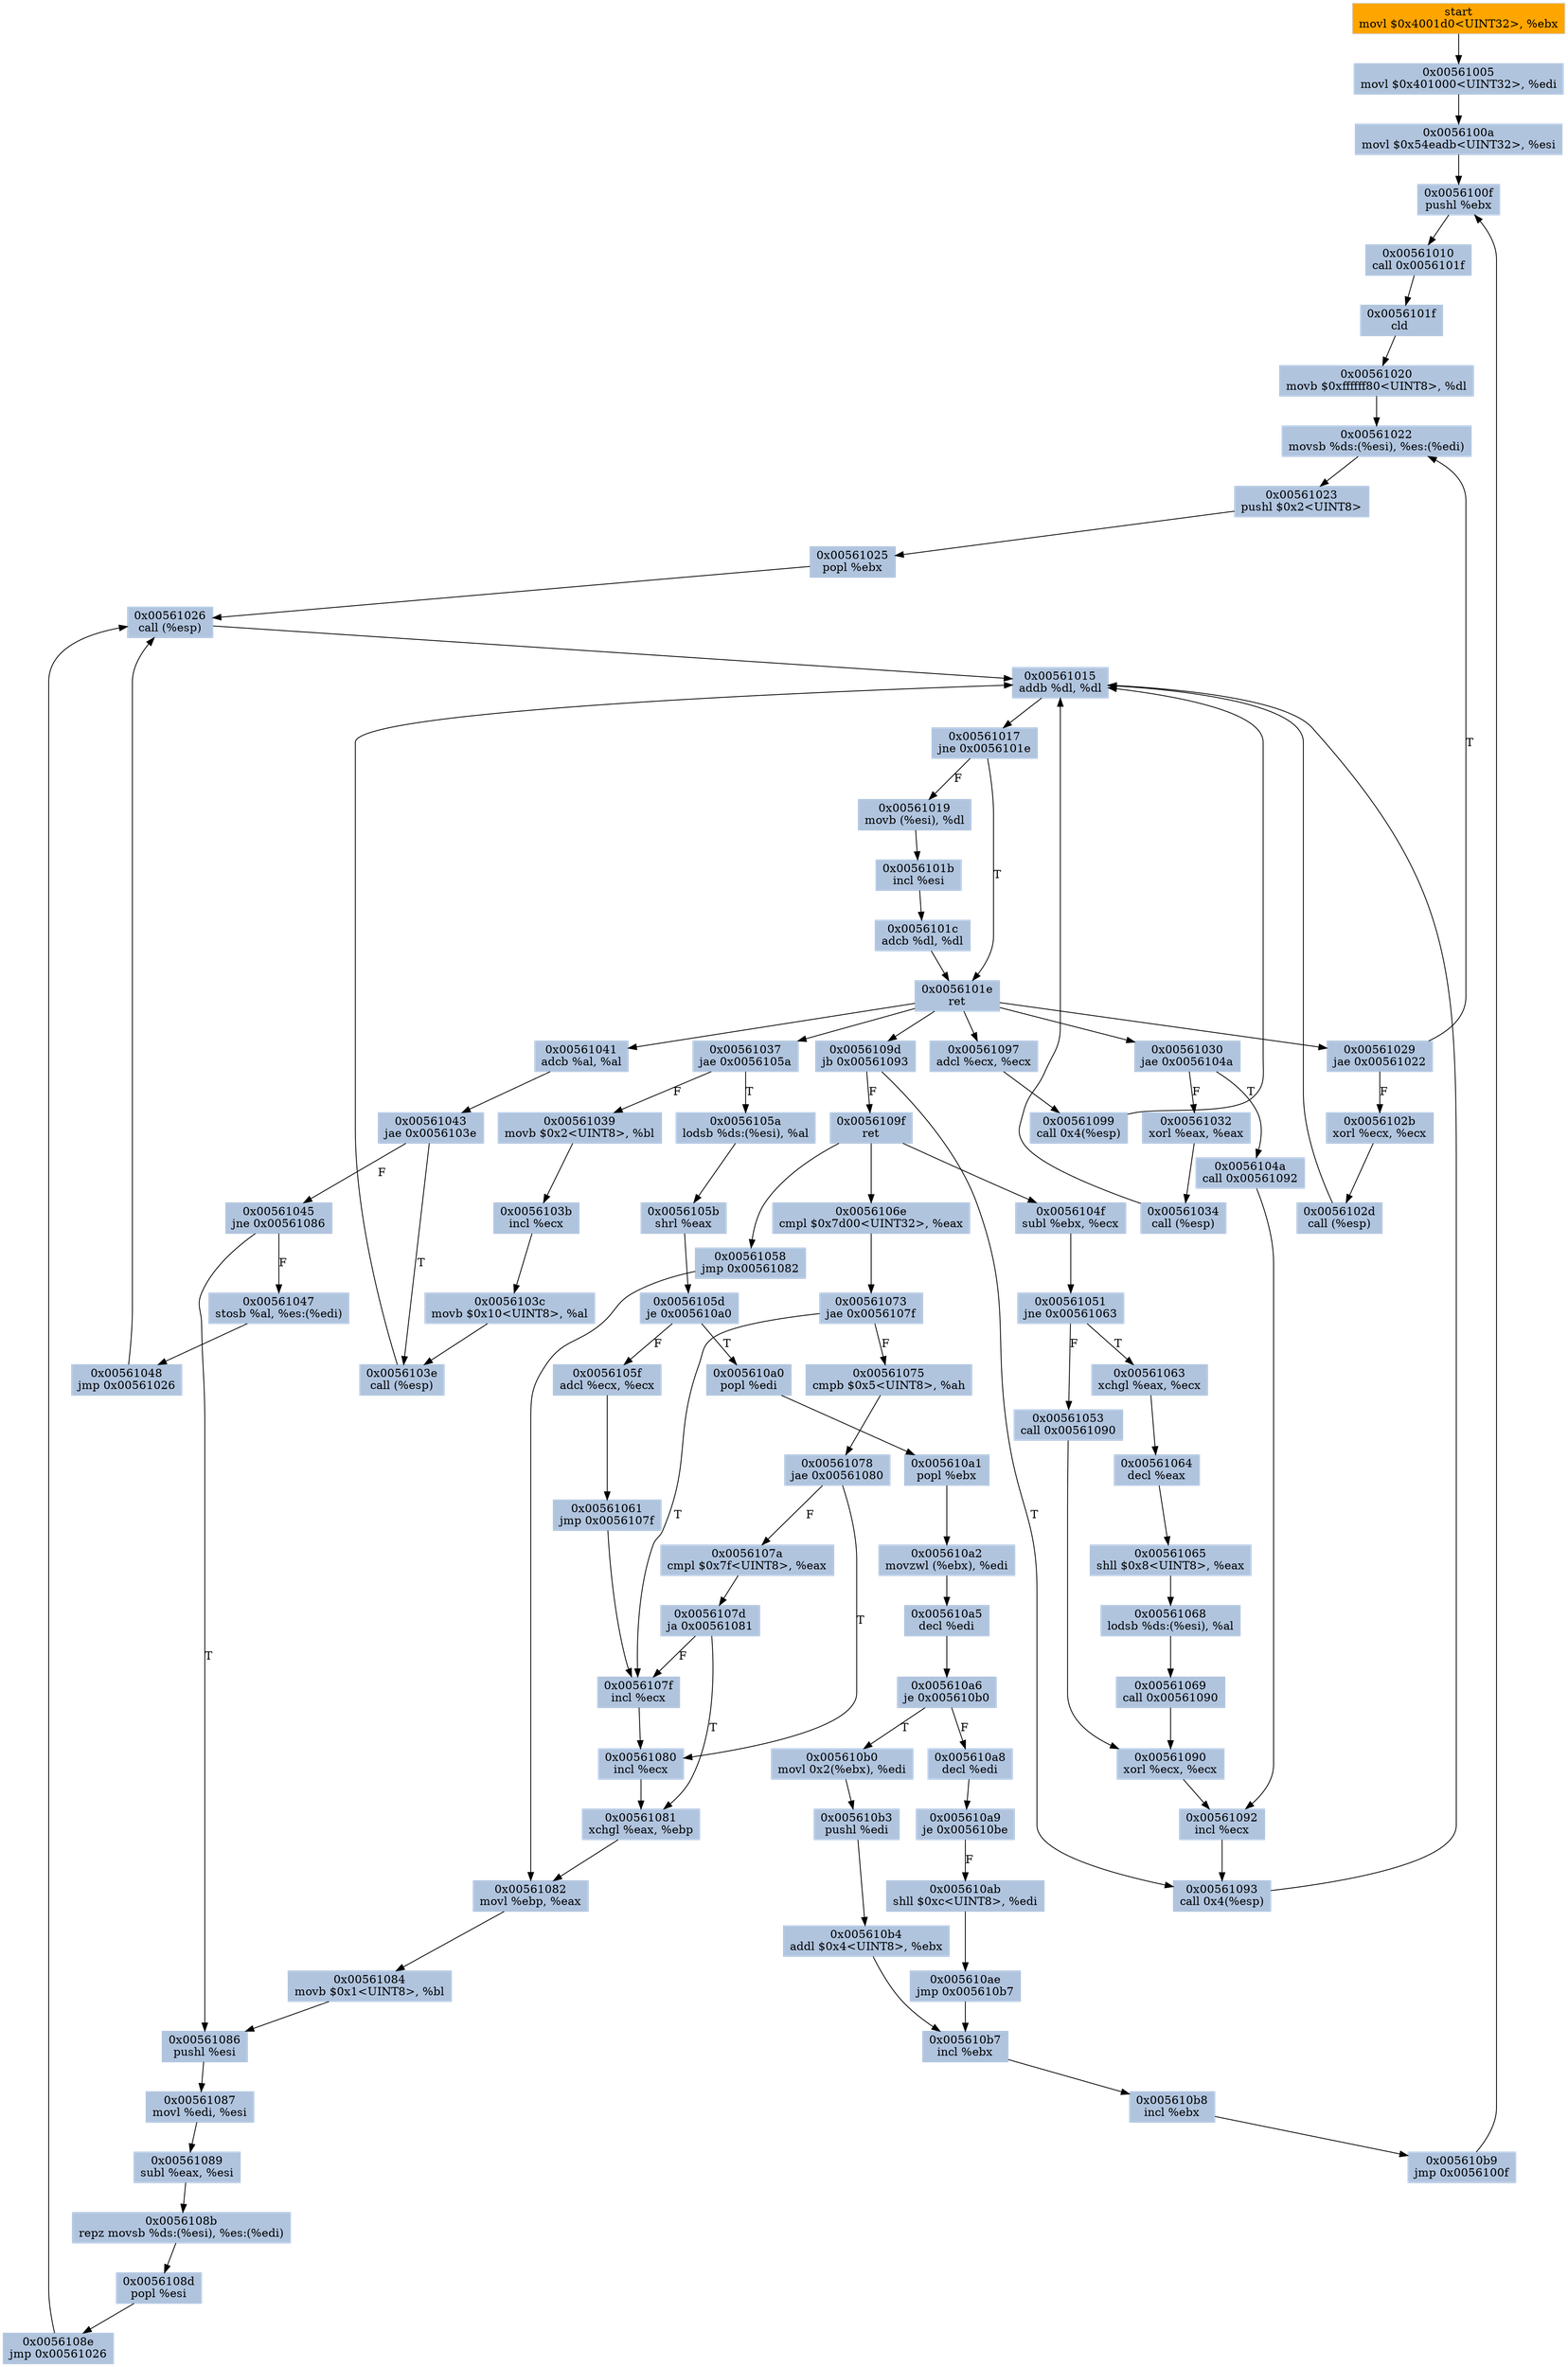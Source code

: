 digraph G {
node[shape=rectangle,style=filled,fillcolor=lightsteelblue,color=lightsteelblue]
bgcolor="transparent"
a0x00561000movl_0x4001d0UINT32_ebx[label="start\nmovl $0x4001d0<UINT32>, %ebx",fillcolor="orange",color="lightgrey"];
a0x00561005movl_0x401000UINT32_edi[label="0x00561005\nmovl $0x401000<UINT32>, %edi"];
a0x0056100amovl_0x54eadbUINT32_esi[label="0x0056100a\nmovl $0x54eadb<UINT32>, %esi"];
a0x0056100fpushl_ebx[label="0x0056100f\npushl %ebx"];
a0x00561010call_0x0056101f[label="0x00561010\ncall 0x0056101f"];
a0x0056101fcld_[label="0x0056101f\ncld "];
a0x00561020movb_0xffffff80UINT8_dl[label="0x00561020\nmovb $0xffffff80<UINT8>, %dl"];
a0x00561022movsb_ds_esi__es_edi_[label="0x00561022\nmovsb %ds:(%esi), %es:(%edi)"];
a0x00561023pushl_0x2UINT8[label="0x00561023\npushl $0x2<UINT8>"];
a0x00561025popl_ebx[label="0x00561025\npopl %ebx"];
a0x00561026call_esp_[label="0x00561026\ncall (%esp)"];
a0x00561015addb_dl_dl[label="0x00561015\naddb %dl, %dl"];
a0x00561017jne_0x0056101e[label="0x00561017\njne 0x0056101e"];
a0x00561019movb_esi__dl[label="0x00561019\nmovb (%esi), %dl"];
a0x0056101bincl_esi[label="0x0056101b\nincl %esi"];
a0x0056101cadcb_dl_dl[label="0x0056101c\nadcb %dl, %dl"];
a0x0056101eret[label="0x0056101e\nret"];
a0x00561029jae_0x00561022[label="0x00561029\njae 0x00561022"];
a0x0056102bxorl_ecx_ecx[label="0x0056102b\nxorl %ecx, %ecx"];
a0x0056102dcall_esp_[label="0x0056102d\ncall (%esp)"];
a0x00561030jae_0x0056104a[label="0x00561030\njae 0x0056104a"];
a0x00561032xorl_eax_eax[label="0x00561032\nxorl %eax, %eax"];
a0x00561034call_esp_[label="0x00561034\ncall (%esp)"];
a0x00561037jae_0x0056105a[label="0x00561037\njae 0x0056105a"];
a0x00561039movb_0x2UINT8_bl[label="0x00561039\nmovb $0x2<UINT8>, %bl"];
a0x0056103bincl_ecx[label="0x0056103b\nincl %ecx"];
a0x0056103cmovb_0x10UINT8_al[label="0x0056103c\nmovb $0x10<UINT8>, %al"];
a0x0056103ecall_esp_[label="0x0056103e\ncall (%esp)"];
a0x00561041adcb_al_al[label="0x00561041\nadcb %al, %al"];
a0x00561043jae_0x0056103e[label="0x00561043\njae 0x0056103e"];
a0x00561045jne_0x00561086[label="0x00561045\njne 0x00561086"];
a0x00561047stosb_al_es_edi_[label="0x00561047\nstosb %al, %es:(%edi)"];
a0x00561048jmp_0x00561026[label="0x00561048\njmp 0x00561026"];
a0x0056105alodsb_ds_esi__al[label="0x0056105a\nlodsb %ds:(%esi), %al"];
a0x0056105bshrl_eax[label="0x0056105b\nshrl %eax"];
a0x0056105dje_0x005610a0[label="0x0056105d\nje 0x005610a0"];
a0x0056105fadcl_ecx_ecx[label="0x0056105f\nadcl %ecx, %ecx"];
a0x00561061jmp_0x0056107f[label="0x00561061\njmp 0x0056107f"];
a0x0056107fincl_ecx[label="0x0056107f\nincl %ecx"];
a0x00561080incl_ecx[label="0x00561080\nincl %ecx"];
a0x00561081xchgl_eax_ebp[label="0x00561081\nxchgl %eax, %ebp"];
a0x00561082movl_ebp_eax[label="0x00561082\nmovl %ebp, %eax"];
a0x00561084movb_0x1UINT8_bl[label="0x00561084\nmovb $0x1<UINT8>, %bl"];
a0x00561086pushl_esi[label="0x00561086\npushl %esi"];
a0x00561087movl_edi_esi[label="0x00561087\nmovl %edi, %esi"];
a0x00561089subl_eax_esi[label="0x00561089\nsubl %eax, %esi"];
a0x0056108brepz_movsb_ds_esi__es_edi_[label="0x0056108b\nrepz movsb %ds:(%esi), %es:(%edi)"];
a0x0056108dpopl_esi[label="0x0056108d\npopl %esi"];
a0x0056108ejmp_0x00561026[label="0x0056108e\njmp 0x00561026"];
a0x0056104acall_0x00561092[label="0x0056104a\ncall 0x00561092"];
a0x00561092incl_ecx[label="0x00561092\nincl %ecx"];
a0x00561093call_0x4esp_[label="0x00561093\ncall 0x4(%esp)"];
a0x00561097adcl_ecx_ecx[label="0x00561097\nadcl %ecx, %ecx"];
a0x00561099call_0x4esp_[label="0x00561099\ncall 0x4(%esp)"];
a0x0056109djb_0x00561093[label="0x0056109d\njb 0x00561093"];
a0x0056109fret[label="0x0056109f\nret"];
a0x0056104fsubl_ebx_ecx[label="0x0056104f\nsubl %ebx, %ecx"];
a0x00561051jne_0x00561063[label="0x00561051\njne 0x00561063"];
a0x00561063xchgl_eax_ecx[label="0x00561063\nxchgl %eax, %ecx"];
a0x00561064decl_eax[label="0x00561064\ndecl %eax"];
a0x00561065shll_0x8UINT8_eax[label="0x00561065\nshll $0x8<UINT8>, %eax"];
a0x00561068lodsb_ds_esi__al[label="0x00561068\nlodsb %ds:(%esi), %al"];
a0x00561069call_0x00561090[label="0x00561069\ncall 0x00561090"];
a0x00561090xorl_ecx_ecx[label="0x00561090\nxorl %ecx, %ecx"];
a0x0056106ecmpl_0x7d00UINT32_eax[label="0x0056106e\ncmpl $0x7d00<UINT32>, %eax"];
a0x00561073jae_0x0056107f[label="0x00561073\njae 0x0056107f"];
a0x00561075cmpb_0x5UINT8_ah[label="0x00561075\ncmpb $0x5<UINT8>, %ah"];
a0x00561078jae_0x00561080[label="0x00561078\njae 0x00561080"];
a0x0056107acmpl_0x7fUINT8_eax[label="0x0056107a\ncmpl $0x7f<UINT8>, %eax"];
a0x0056107dja_0x00561081[label="0x0056107d\nja 0x00561081"];
a0x00561053call_0x00561090[label="0x00561053\ncall 0x00561090"];
a0x00561058jmp_0x00561082[label="0x00561058\njmp 0x00561082"];
a0x005610a0popl_edi[label="0x005610a0\npopl %edi"];
a0x005610a1popl_ebx[label="0x005610a1\npopl %ebx"];
a0x005610a2movzwl_ebx__edi[label="0x005610a2\nmovzwl (%ebx), %edi"];
a0x005610a5decl_edi[label="0x005610a5\ndecl %edi"];
a0x005610a6je_0x005610b0[label="0x005610a6\nje 0x005610b0"];
a0x005610a8decl_edi[label="0x005610a8\ndecl %edi"];
a0x005610a9je_0x005610be[label="0x005610a9\nje 0x005610be"];
a0x005610abshll_0xcUINT8_edi[label="0x005610ab\nshll $0xc<UINT8>, %edi"];
a0x005610aejmp_0x005610b7[label="0x005610ae\njmp 0x005610b7"];
a0x005610b7incl_ebx[label="0x005610b7\nincl %ebx"];
a0x005610b8incl_ebx[label="0x005610b8\nincl %ebx"];
a0x005610b9jmp_0x0056100f[label="0x005610b9\njmp 0x0056100f"];
a0x005610b0movl_0x2ebx__edi[label="0x005610b0\nmovl 0x2(%ebx), %edi"];
a0x005610b3pushl_edi[label="0x005610b3\npushl %edi"];
a0x005610b4addl_0x4UINT8_ebx[label="0x005610b4\naddl $0x4<UINT8>, %ebx"];
a0x00561000movl_0x4001d0UINT32_ebx -> a0x00561005movl_0x401000UINT32_edi [color="#000000"];
a0x00561005movl_0x401000UINT32_edi -> a0x0056100amovl_0x54eadbUINT32_esi [color="#000000"];
a0x0056100amovl_0x54eadbUINT32_esi -> a0x0056100fpushl_ebx [color="#000000"];
a0x0056100fpushl_ebx -> a0x00561010call_0x0056101f [color="#000000"];
a0x00561010call_0x0056101f -> a0x0056101fcld_ [color="#000000"];
a0x0056101fcld_ -> a0x00561020movb_0xffffff80UINT8_dl [color="#000000"];
a0x00561020movb_0xffffff80UINT8_dl -> a0x00561022movsb_ds_esi__es_edi_ [color="#000000"];
a0x00561022movsb_ds_esi__es_edi_ -> a0x00561023pushl_0x2UINT8 [color="#000000"];
a0x00561023pushl_0x2UINT8 -> a0x00561025popl_ebx [color="#000000"];
a0x00561025popl_ebx -> a0x00561026call_esp_ [color="#000000"];
a0x00561026call_esp_ -> a0x00561015addb_dl_dl [color="#000000"];
a0x00561015addb_dl_dl -> a0x00561017jne_0x0056101e [color="#000000"];
a0x00561017jne_0x0056101e -> a0x00561019movb_esi__dl [color="#000000",label="F"];
a0x00561019movb_esi__dl -> a0x0056101bincl_esi [color="#000000"];
a0x0056101bincl_esi -> a0x0056101cadcb_dl_dl [color="#000000"];
a0x0056101cadcb_dl_dl -> a0x0056101eret [color="#000000"];
a0x0056101eret -> a0x00561029jae_0x00561022 [color="#000000"];
a0x00561029jae_0x00561022 -> a0x00561022movsb_ds_esi__es_edi_ [color="#000000",label="T"];
a0x00561017jne_0x0056101e -> a0x0056101eret [color="#000000",label="T"];
a0x00561029jae_0x00561022 -> a0x0056102bxorl_ecx_ecx [color="#000000",label="F"];
a0x0056102bxorl_ecx_ecx -> a0x0056102dcall_esp_ [color="#000000"];
a0x0056102dcall_esp_ -> a0x00561015addb_dl_dl [color="#000000"];
a0x0056101eret -> a0x00561030jae_0x0056104a [color="#000000"];
a0x00561030jae_0x0056104a -> a0x00561032xorl_eax_eax [color="#000000",label="F"];
a0x00561032xorl_eax_eax -> a0x00561034call_esp_ [color="#000000"];
a0x00561034call_esp_ -> a0x00561015addb_dl_dl [color="#000000"];
a0x0056101eret -> a0x00561037jae_0x0056105a [color="#000000"];
a0x00561037jae_0x0056105a -> a0x00561039movb_0x2UINT8_bl [color="#000000",label="F"];
a0x00561039movb_0x2UINT8_bl -> a0x0056103bincl_ecx [color="#000000"];
a0x0056103bincl_ecx -> a0x0056103cmovb_0x10UINT8_al [color="#000000"];
a0x0056103cmovb_0x10UINT8_al -> a0x0056103ecall_esp_ [color="#000000"];
a0x0056103ecall_esp_ -> a0x00561015addb_dl_dl [color="#000000"];
a0x0056101eret -> a0x00561041adcb_al_al [color="#000000"];
a0x00561041adcb_al_al -> a0x00561043jae_0x0056103e [color="#000000"];
a0x00561043jae_0x0056103e -> a0x0056103ecall_esp_ [color="#000000",label="T"];
a0x00561043jae_0x0056103e -> a0x00561045jne_0x00561086 [color="#000000",label="F"];
a0x00561045jne_0x00561086 -> a0x00561047stosb_al_es_edi_ [color="#000000",label="F"];
a0x00561047stosb_al_es_edi_ -> a0x00561048jmp_0x00561026 [color="#000000"];
a0x00561048jmp_0x00561026 -> a0x00561026call_esp_ [color="#000000"];
a0x00561037jae_0x0056105a -> a0x0056105alodsb_ds_esi__al [color="#000000",label="T"];
a0x0056105alodsb_ds_esi__al -> a0x0056105bshrl_eax [color="#000000"];
a0x0056105bshrl_eax -> a0x0056105dje_0x005610a0 [color="#000000"];
a0x0056105dje_0x005610a0 -> a0x0056105fadcl_ecx_ecx [color="#000000",label="F"];
a0x0056105fadcl_ecx_ecx -> a0x00561061jmp_0x0056107f [color="#000000"];
a0x00561061jmp_0x0056107f -> a0x0056107fincl_ecx [color="#000000"];
a0x0056107fincl_ecx -> a0x00561080incl_ecx [color="#000000"];
a0x00561080incl_ecx -> a0x00561081xchgl_eax_ebp [color="#000000"];
a0x00561081xchgl_eax_ebp -> a0x00561082movl_ebp_eax [color="#000000"];
a0x00561082movl_ebp_eax -> a0x00561084movb_0x1UINT8_bl [color="#000000"];
a0x00561084movb_0x1UINT8_bl -> a0x00561086pushl_esi [color="#000000"];
a0x00561086pushl_esi -> a0x00561087movl_edi_esi [color="#000000"];
a0x00561087movl_edi_esi -> a0x00561089subl_eax_esi [color="#000000"];
a0x00561089subl_eax_esi -> a0x0056108brepz_movsb_ds_esi__es_edi_ [color="#000000"];
a0x0056108brepz_movsb_ds_esi__es_edi_ -> a0x0056108dpopl_esi [color="#000000"];
a0x0056108dpopl_esi -> a0x0056108ejmp_0x00561026 [color="#000000"];
a0x0056108ejmp_0x00561026 -> a0x00561026call_esp_ [color="#000000"];
a0x00561045jne_0x00561086 -> a0x00561086pushl_esi [color="#000000",label="T"];
a0x00561030jae_0x0056104a -> a0x0056104acall_0x00561092 [color="#000000",label="T"];
a0x0056104acall_0x00561092 -> a0x00561092incl_ecx [color="#000000"];
a0x00561092incl_ecx -> a0x00561093call_0x4esp_ [color="#000000"];
a0x00561093call_0x4esp_ -> a0x00561015addb_dl_dl [color="#000000"];
a0x0056101eret -> a0x00561097adcl_ecx_ecx [color="#000000"];
a0x00561097adcl_ecx_ecx -> a0x00561099call_0x4esp_ [color="#000000"];
a0x00561099call_0x4esp_ -> a0x00561015addb_dl_dl [color="#000000"];
a0x0056101eret -> a0x0056109djb_0x00561093 [color="#000000"];
a0x0056109djb_0x00561093 -> a0x0056109fret [color="#000000",label="F"];
a0x0056109fret -> a0x0056104fsubl_ebx_ecx [color="#000000"];
a0x0056104fsubl_ebx_ecx -> a0x00561051jne_0x00561063 [color="#000000"];
a0x00561051jne_0x00561063 -> a0x00561063xchgl_eax_ecx [color="#000000",label="T"];
a0x00561063xchgl_eax_ecx -> a0x00561064decl_eax [color="#000000"];
a0x00561064decl_eax -> a0x00561065shll_0x8UINT8_eax [color="#000000"];
a0x00561065shll_0x8UINT8_eax -> a0x00561068lodsb_ds_esi__al [color="#000000"];
a0x00561068lodsb_ds_esi__al -> a0x00561069call_0x00561090 [color="#000000"];
a0x00561069call_0x00561090 -> a0x00561090xorl_ecx_ecx [color="#000000"];
a0x00561090xorl_ecx_ecx -> a0x00561092incl_ecx [color="#000000"];
a0x0056109fret -> a0x0056106ecmpl_0x7d00UINT32_eax [color="#000000"];
a0x0056106ecmpl_0x7d00UINT32_eax -> a0x00561073jae_0x0056107f [color="#000000"];
a0x00561073jae_0x0056107f -> a0x00561075cmpb_0x5UINT8_ah [color="#000000",label="F"];
a0x00561075cmpb_0x5UINT8_ah -> a0x00561078jae_0x00561080 [color="#000000"];
a0x00561078jae_0x00561080 -> a0x0056107acmpl_0x7fUINT8_eax [color="#000000",label="F"];
a0x0056107acmpl_0x7fUINT8_eax -> a0x0056107dja_0x00561081 [color="#000000"];
a0x0056107dja_0x00561081 -> a0x0056107fincl_ecx [color="#000000",label="F"];
a0x00561051jne_0x00561063 -> a0x00561053call_0x00561090 [color="#000000",label="F"];
a0x00561053call_0x00561090 -> a0x00561090xorl_ecx_ecx [color="#000000"];
a0x0056109djb_0x00561093 -> a0x00561093call_0x4esp_ [color="#000000",label="T"];
a0x0056109fret -> a0x00561058jmp_0x00561082 [color="#000000"];
a0x00561058jmp_0x00561082 -> a0x00561082movl_ebp_eax [color="#000000"];
a0x0056107dja_0x00561081 -> a0x00561081xchgl_eax_ebp [color="#000000",label="T"];
a0x00561078jae_0x00561080 -> a0x00561080incl_ecx [color="#000000",label="T"];
a0x00561073jae_0x0056107f -> a0x0056107fincl_ecx [color="#000000",label="T"];
a0x0056105dje_0x005610a0 -> a0x005610a0popl_edi [color="#000000",label="T"];
a0x005610a0popl_edi -> a0x005610a1popl_ebx [color="#000000"];
a0x005610a1popl_ebx -> a0x005610a2movzwl_ebx__edi [color="#000000"];
a0x005610a2movzwl_ebx__edi -> a0x005610a5decl_edi [color="#000000"];
a0x005610a5decl_edi -> a0x005610a6je_0x005610b0 [color="#000000"];
a0x005610a6je_0x005610b0 -> a0x005610a8decl_edi [color="#000000",label="F"];
a0x005610a8decl_edi -> a0x005610a9je_0x005610be [color="#000000"];
a0x005610a9je_0x005610be -> a0x005610abshll_0xcUINT8_edi [color="#000000",label="F"];
a0x005610abshll_0xcUINT8_edi -> a0x005610aejmp_0x005610b7 [color="#000000"];
a0x005610aejmp_0x005610b7 -> a0x005610b7incl_ebx [color="#000000"];
a0x005610b7incl_ebx -> a0x005610b8incl_ebx [color="#000000"];
a0x005610b8incl_ebx -> a0x005610b9jmp_0x0056100f [color="#000000"];
a0x005610b9jmp_0x0056100f -> a0x0056100fpushl_ebx [color="#000000"];
a0x005610a6je_0x005610b0 -> a0x005610b0movl_0x2ebx__edi [color="#000000",label="T"];
a0x005610b0movl_0x2ebx__edi -> a0x005610b3pushl_edi [color="#000000"];
a0x005610b3pushl_edi -> a0x005610b4addl_0x4UINT8_ebx [color="#000000"];
a0x005610b4addl_0x4UINT8_ebx -> a0x005610b7incl_ebx [color="#000000"];
}
